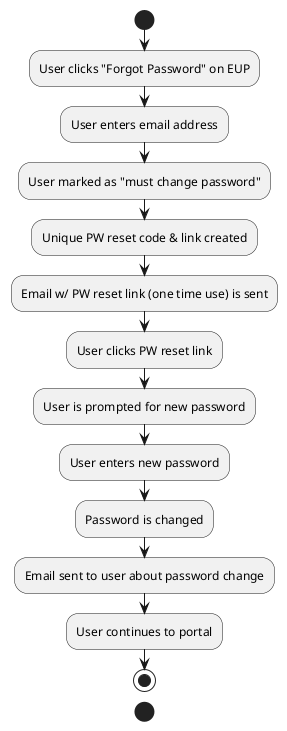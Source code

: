 @startuml
'https://plantuml.com/activity-diagram-beta

start

:User clicks "Forgot Password" on EUP;
:User enters email address;
:User marked as "must change password";
:Unique PW reset code & link created;
:Email w/ PW reset link (one time use) is sent;
:User clicks PW reset link;
:User is prompted for new password;
:User enters new password;
:Password is changed;
:Email sent to user about password change;
:User continues to portal;

stop

start


@enduml
